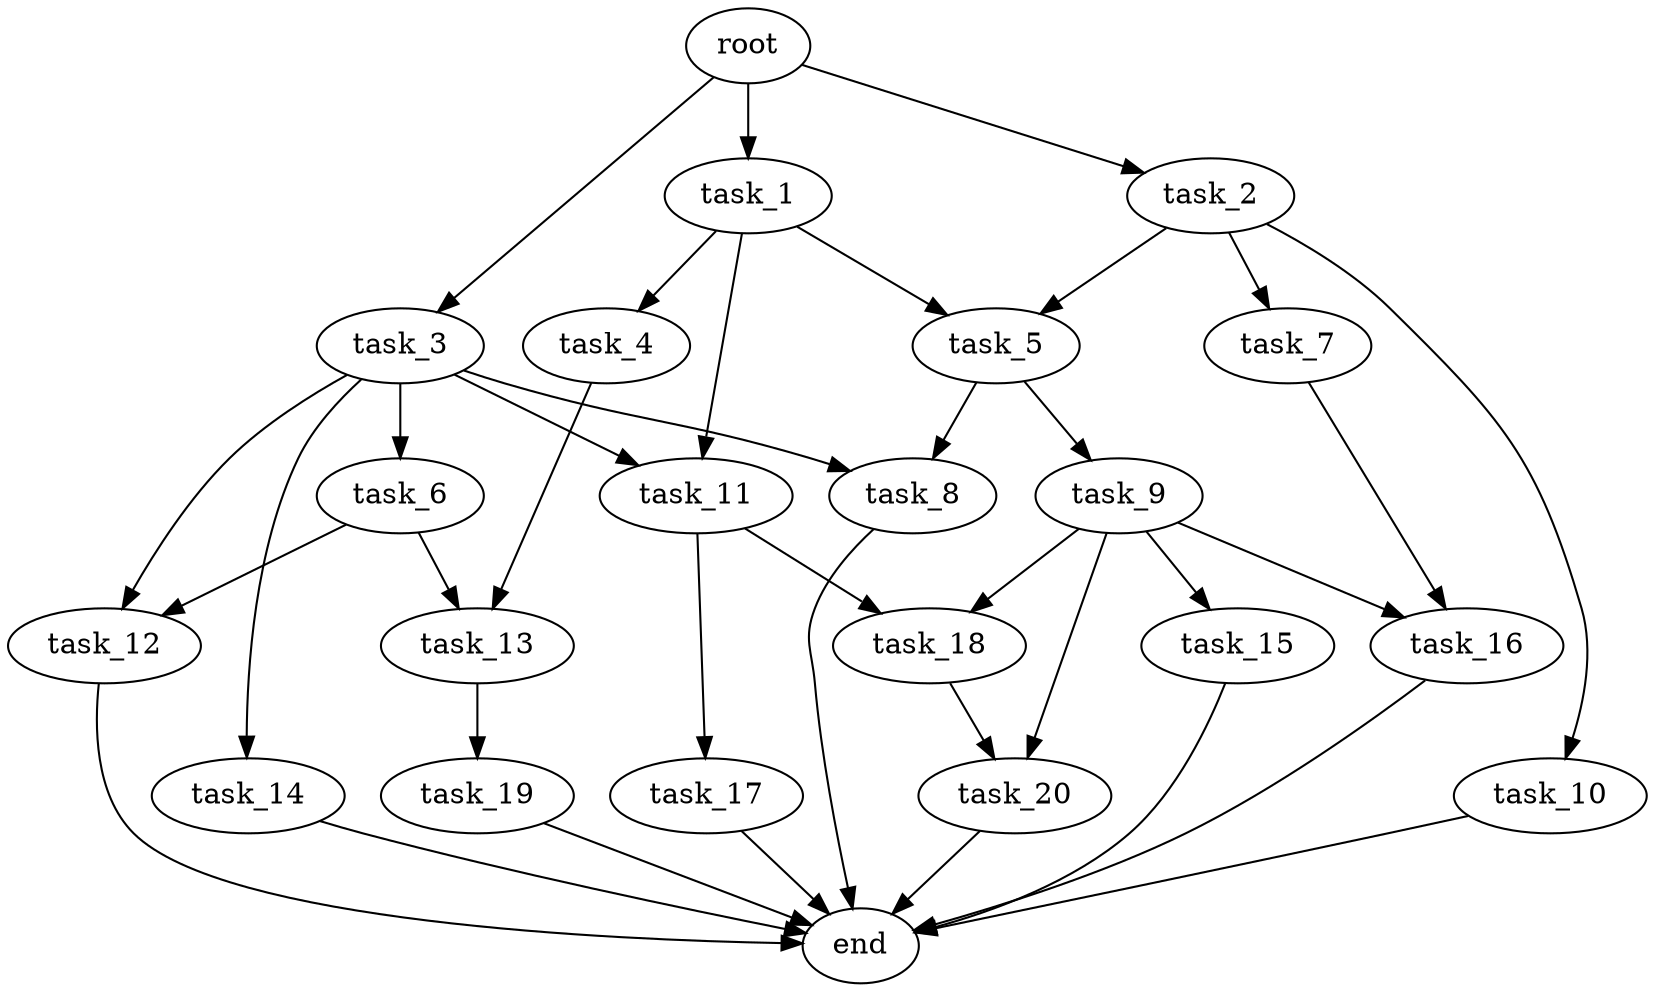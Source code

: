 digraph G {
  root [size="0.000000e+00"];
  task_1 [size="5.573846e+10"];
  task_2 [size="9.486067e+10"];
  task_3 [size="1.184755e+10"];
  task_4 [size="3.176658e+10"];
  task_5 [size="8.796502e+10"];
  task_6 [size="7.271068e+10"];
  task_7 [size="7.654585e+10"];
  task_8 [size="8.801439e+10"];
  task_9 [size="4.140988e+10"];
  task_10 [size="4.113106e+10"];
  task_11 [size="4.430602e+10"];
  task_12 [size="9.337751e+10"];
  task_13 [size="8.941407e+10"];
  task_14 [size="9.332567e+10"];
  task_15 [size="2.738688e+10"];
  task_16 [size="7.791300e+10"];
  task_17 [size="1.068608e+10"];
  task_18 [size="1.848280e+10"];
  task_19 [size="7.624712e+10"];
  task_20 [size="6.120204e+10"];
  end [size="0.000000e+00"];

  root -> task_1 [size="1.000000e-12"];
  root -> task_2 [size="1.000000e-12"];
  root -> task_3 [size="1.000000e-12"];
  task_1 -> task_4 [size="3.176658e+08"];
  task_1 -> task_5 [size="4.398251e+08"];
  task_1 -> task_11 [size="2.215301e+08"];
  task_2 -> task_5 [size="4.398251e+08"];
  task_2 -> task_7 [size="7.654585e+08"];
  task_2 -> task_10 [size="4.113106e+08"];
  task_3 -> task_6 [size="7.271068e+08"];
  task_3 -> task_8 [size="4.400719e+08"];
  task_3 -> task_11 [size="2.215301e+08"];
  task_3 -> task_12 [size="4.668876e+08"];
  task_3 -> task_14 [size="9.332567e+08"];
  task_4 -> task_13 [size="4.470703e+08"];
  task_5 -> task_8 [size="4.400719e+08"];
  task_5 -> task_9 [size="4.140988e+08"];
  task_6 -> task_12 [size="4.668876e+08"];
  task_6 -> task_13 [size="4.470703e+08"];
  task_7 -> task_16 [size="3.895650e+08"];
  task_8 -> end [size="1.000000e-12"];
  task_9 -> task_15 [size="2.738688e+08"];
  task_9 -> task_16 [size="3.895650e+08"];
  task_9 -> task_18 [size="9.241401e+07"];
  task_9 -> task_20 [size="3.060102e+08"];
  task_10 -> end [size="1.000000e-12"];
  task_11 -> task_17 [size="1.068608e+08"];
  task_11 -> task_18 [size="9.241401e+07"];
  task_12 -> end [size="1.000000e-12"];
  task_13 -> task_19 [size="7.624712e+08"];
  task_14 -> end [size="1.000000e-12"];
  task_15 -> end [size="1.000000e-12"];
  task_16 -> end [size="1.000000e-12"];
  task_17 -> end [size="1.000000e-12"];
  task_18 -> task_20 [size="3.060102e+08"];
  task_19 -> end [size="1.000000e-12"];
  task_20 -> end [size="1.000000e-12"];
}
